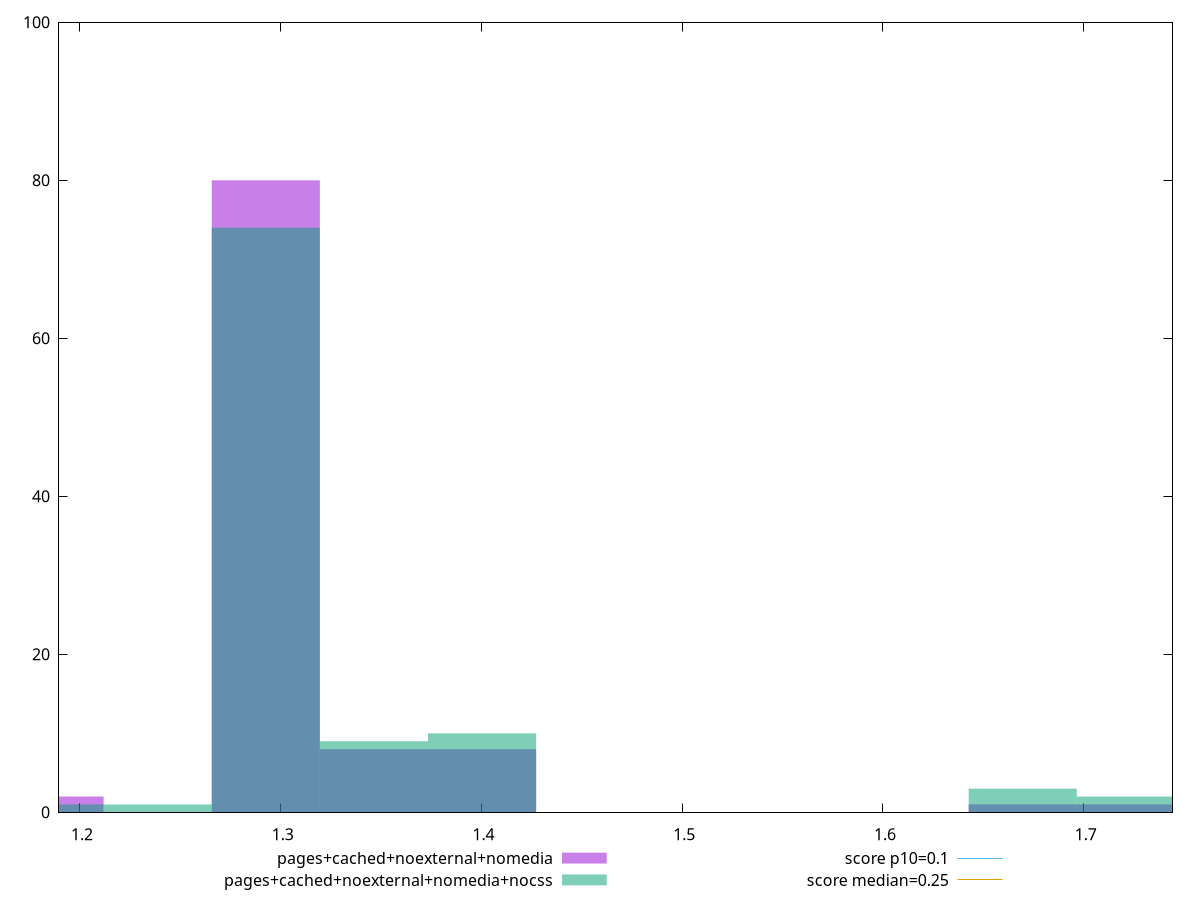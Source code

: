 reset

$pagesCachedNoexternalNomedia <<EOF
1.2926020042129114 80
1.7234693389505487 1
1.4003188378973208 8
1.346460421055116 8
1.1848851705285022 2
1.669610922108344 1
EOF

$pagesCachedNoexternalNomediaNocss <<EOF
1.2926020042129114 74
1.346460421055116 9
1.4003188378973208 10
1.669610922108344 3
1.1848851705285022 1
1.7234693389505487 2
1.2387435873707069 1
EOF

set key outside below
set boxwidth 0.053858416842204646
set xrange [1.1896036326090493:1.744203809950087]
set yrange [0:100]
set trange [0:100]
set style fill transparent solid 0.5 noborder

set parametric
set terminal svg size 640, 500 enhanced background rgb 'white'
set output "reprap/cumulative-layout-shift/comparison/histogram/3_vs_4.svg"

plot $pagesCachedNoexternalNomedia title "pages+cached+noexternal+nomedia" with boxes, \
     $pagesCachedNoexternalNomediaNocss title "pages+cached+noexternal+nomedia+nocss" with boxes, \
     0.1,t title "score p10=0.1", \
     0.25,t title "score median=0.25"

reset
